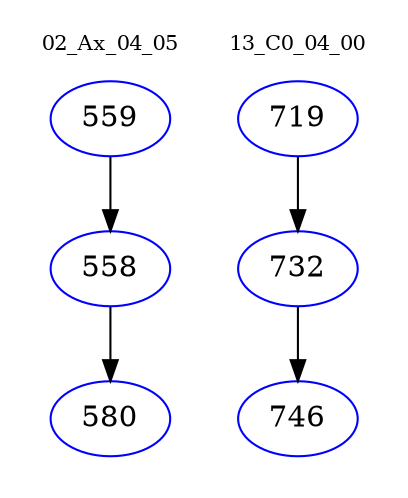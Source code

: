 digraph{
subgraph cluster_0 {
color = white
label = "02_Ax_04_05";
fontsize=10;
T0_559 [label="559", color="blue"]
T0_559 -> T0_558 [color="black"]
T0_558 [label="558", color="blue"]
T0_558 -> T0_580 [color="black"]
T0_580 [label="580", color="blue"]
}
subgraph cluster_1 {
color = white
label = "13_C0_04_00";
fontsize=10;
T1_719 [label="719", color="blue"]
T1_719 -> T1_732 [color="black"]
T1_732 [label="732", color="blue"]
T1_732 -> T1_746 [color="black"]
T1_746 [label="746", color="blue"]
}
}
